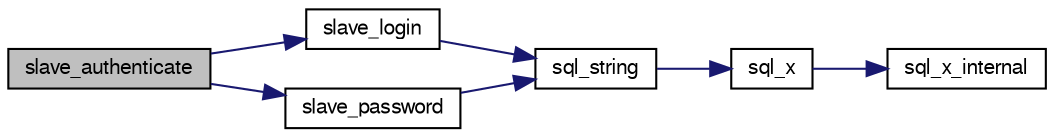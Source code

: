 digraph G
{
  bgcolor="transparent";
  edge [fontname="FreeSans",fontsize="10",labelfontname="FreeSans",labelfontsize="10"];
  node [fontname="FreeSans",fontsize="10",shape=record];
  rankdir=LR;
  Node1 [label="slave_authenticate",height=0.2,width=0.4,color="black", fillcolor="grey75", style="filled" fontcolor="black"];
  Node1 -> Node2 [color="midnightblue",fontsize="10",style="solid",fontname="FreeSans"];
  Node2 [label="slave_login",height=0.2,width=0.4,color="black",URL="$manage_8h.html#a7e926a95a812f33b2c16f41a47ce1171",tooltip="Return the login associated with a slave."];
  Node2 -> Node3 [color="midnightblue",fontsize="10",style="solid",fontname="FreeSans"];
  Node3 [label="sql_string",height=0.2,width=0.4,color="black",URL="$sql_8c.html#a2666d27f1435fe9af46780748f44c492",tooltip="Get a particular cell from a SQL query, as an string."];
  Node3 -> Node4 [color="midnightblue",fontsize="10",style="solid",fontname="FreeSans"];
  Node4 [label="sql_x",height=0.2,width=0.4,color="black",URL="$sql_8c.html#ab63ed51752618d573ed942351af63511",tooltip="Get a particular cell from a SQL query."];
  Node4 -> Node5 [color="midnightblue",fontsize="10",style="solid",fontname="FreeSans"];
  Node5 [label="sql_x_internal",height=0.2,width=0.4,color="black",URL="$sql_8c.html#a848a1089772551bf731c98ef87566f1f",tooltip="Get a particular cell from a SQL query."];
  Node1 -> Node6 [color="midnightblue",fontsize="10",style="solid",fontname="FreeSans"];
  Node6 [label="slave_password",height=0.2,width=0.4,color="black",URL="$manage_8h.html#a3d344c3260ef8d3b7ea8d37ea1177266",tooltip="Return the password associated with a slave."];
  Node6 -> Node3 [color="midnightblue",fontsize="10",style="solid",fontname="FreeSans"];
}
